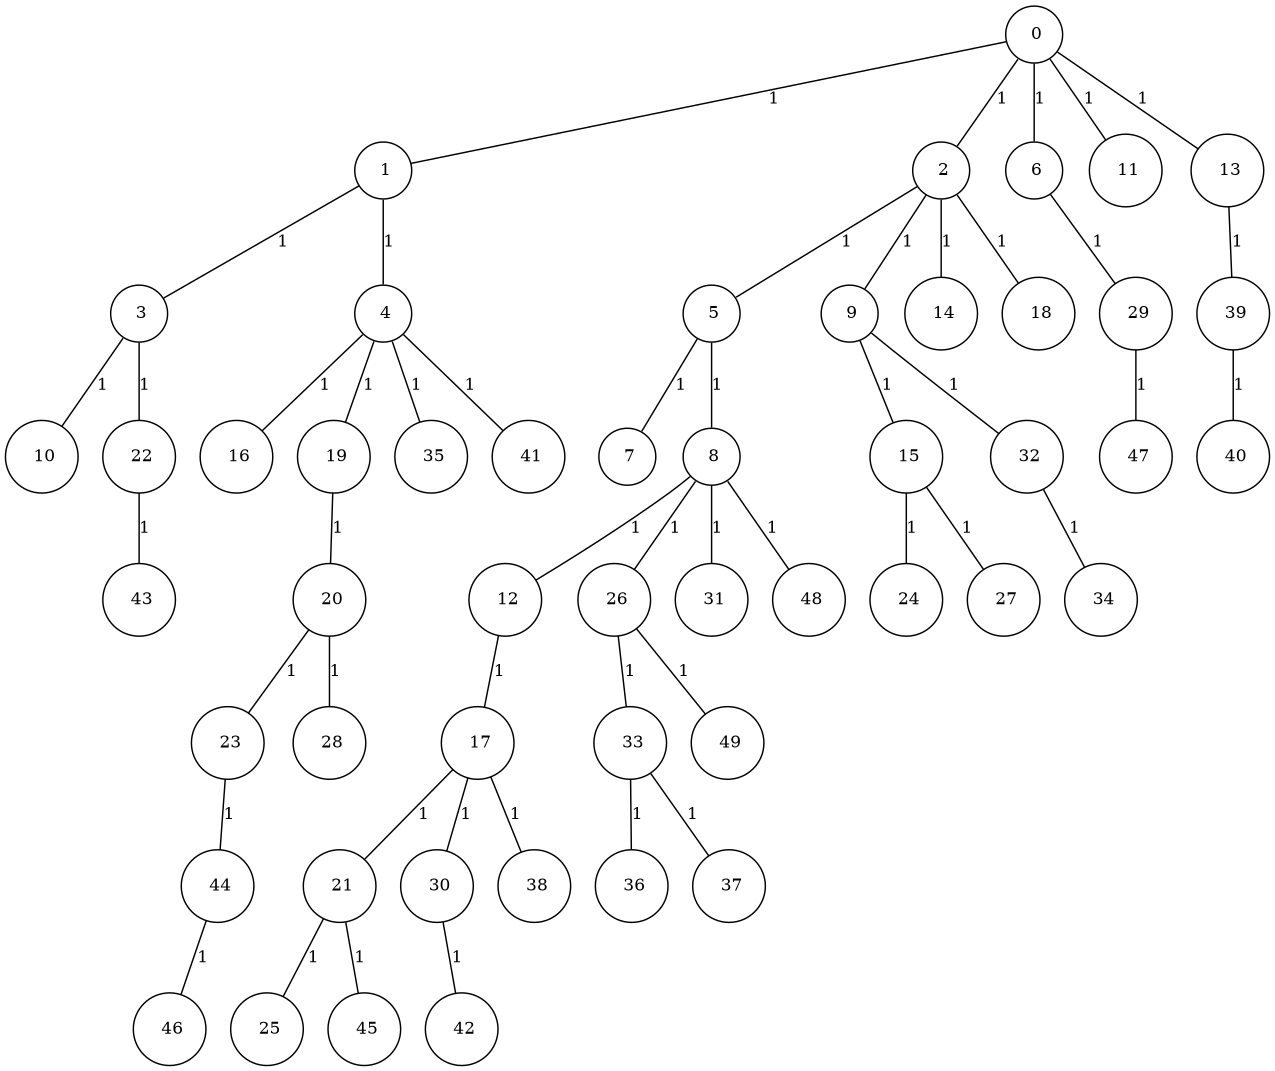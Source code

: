 graph G {
size="8.5,11;"
ratio = "expand;"
fixedsize="true;"
overlap="scale;"
node[shape=circle,width=.12,hight=.12,fontsize=12]
edge[fontsize=12]

0[label=" 0" color=black, pos="2.7309906,1.602594!"];
1[label=" 1" color=black, pos="0.68902359,2.906036!"];
2[label=" 2" color=black, pos="0.58152583,0.10189076!"];
3[label=" 3" color=black, pos="0.42549669,0.19018056!"];
4[label=" 4" color=black, pos="0.082598184,0.73254669!"];
5[label=" 5" color=black, pos="1.1342816,0.47942669!"];
6[label=" 6" color=black, pos="2.2475352,1.5649513!"];
7[label=" 7" color=black, pos="2.1080504,1.2645182!"];
8[label=" 8" color=black, pos="0.33196928,0.024630285!"];
9[label=" 9" color=black, pos="1.6359646,0.69797499!"];
10[label=" 10" color=black, pos="2.1361068,1.3044469!"];
11[label=" 11" color=black, pos="2.6097283,1.0491733!"];
12[label=" 12" color=black, pos="0.72025035,0.57816706!"];
13[label=" 13" color=black, pos="0.085548816,2.9421711!"];
14[label=" 14" color=black, pos="1.7348081,2.8003622!"];
15[label=" 15" color=black, pos="1.3539187,0.68189949!"];
16[label=" 16" color=black, pos="2.9319927,1.7068808!"];
17[label=" 17" color=black, pos="0.63719604,0.78544769!"];
18[label=" 18" color=black, pos="0.20472159,1.3349063!"];
19[label=" 19" color=black, pos="2.5845221,2.5067764!"];
20[label=" 20" color=black, pos="1.1657997,0.15930437!"];
21[label=" 21" color=black, pos="2.1425372,0.5844325!"];
22[label=" 22" color=black, pos="2.6085979,1.7202037!"];
23[label=" 23" color=black, pos="1.4496752,0.64840456!"];
24[label=" 24" color=black, pos="1.108633,0.94962515!"];
25[label=" 25" color=black, pos="0.76014124,0.51913183!"];
26[label=" 26" color=black, pos="1.8249674,1.7793127!"];
27[label=" 27" color=black, pos="1.2381178,0.71426194!"];
28[label=" 28" color=black, pos="2.3710326,1.655266!"];
29[label=" 29" color=black, pos="1.9750418,0.39091499!"];
30[label=" 30" color=black, pos="2.6244932,2.5461563!"];
31[label=" 31" color=black, pos="0.51322188,1.4558363!"];
32[label=" 32" color=black, pos="1.5498462,2.3676838!"];
33[label=" 33" color=black, pos="1.1405343,0.27485029!"];
34[label=" 34" color=black, pos="0.74085383,2.3749913!"];
35[label=" 35" color=black, pos="2.3402521,2.3828891!"];
36[label=" 36" color=black, pos="2.9628195,0.22485442!"];
37[label=" 37" color=black, pos="1.2778536,1.521501!"];
38[label=" 38" color=black, pos="2.7268881,1.9765152!"];
39[label=" 39" color=black, pos="0.26221804,1.8619648!"];
40[label=" 40" color=black, pos="0.83781295,0.12205171!"];
41[label=" 41" color=black, pos="1.1164643,0.94384898!"];
42[label=" 42" color=black, pos="0.45106502,1.8362898!"];
43[label=" 43" color=black, pos="2.4080934,1.5026018!"];
44[label=" 44" color=black, pos="2.257334,1.3087743!"];
45[label=" 45" color=black, pos="1.3432257,0.43753439!"];
46[label=" 46" color=black, pos="1.8979324,0.31022371!"];
47[label=" 47" color=black, pos="0.84640112,0.97221475!"];
48[label=" 48" color=black, pos="1.4018372,0.66256131!"];
49[label=" 49" color=black, pos="2.4911685,2.3756196!"];
0--1[label="1"]
0--2[label="1"]
0--6[label="1"]
0--11[label="1"]
0--13[label="1"]
1--3[label="1"]
1--4[label="1"]
2--5[label="1"]
2--9[label="1"]
2--14[label="1"]
2--18[label="1"]
3--10[label="1"]
3--22[label="1"]
4--16[label="1"]
4--19[label="1"]
4--35[label="1"]
4--41[label="1"]
5--7[label="1"]
5--8[label="1"]
6--29[label="1"]
8--12[label="1"]
8--26[label="1"]
8--31[label="1"]
8--48[label="1"]
9--15[label="1"]
9--32[label="1"]
12--17[label="1"]
13--39[label="1"]
15--24[label="1"]
15--27[label="1"]
17--21[label="1"]
17--30[label="1"]
17--38[label="1"]
19--20[label="1"]
20--23[label="1"]
20--28[label="1"]
21--25[label="1"]
21--45[label="1"]
22--43[label="1"]
23--44[label="1"]
26--33[label="1"]
26--49[label="1"]
29--47[label="1"]
30--42[label="1"]
32--34[label="1"]
33--36[label="1"]
33--37[label="1"]
39--40[label="1"]
44--46[label="1"]

}
